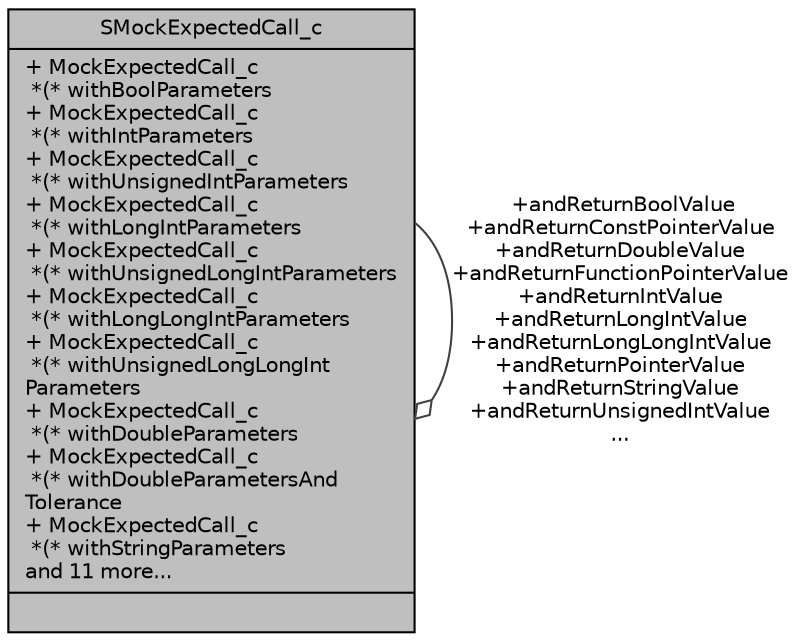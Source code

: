 digraph "SMockExpectedCall_c"
{
 // LATEX_PDF_SIZE
  edge [fontname="Helvetica",fontsize="10",labelfontname="Helvetica",labelfontsize="10"];
  node [fontname="Helvetica",fontsize="10",shape=record];
  Node1 [label="{SMockExpectedCall_c\n|+ MockExpectedCall_c\l *(* withBoolParameters\l+ MockExpectedCall_c\l *(* withIntParameters\l+ MockExpectedCall_c\l *(* withUnsignedIntParameters\l+ MockExpectedCall_c\l *(* withLongIntParameters\l+ MockExpectedCall_c\l *(* withUnsignedLongIntParameters\l+ MockExpectedCall_c\l *(* withLongLongIntParameters\l+ MockExpectedCall_c\l *(* withUnsignedLongLongInt\lParameters\l+ MockExpectedCall_c\l *(* withDoubleParameters\l+ MockExpectedCall_c\l *(* withDoubleParametersAnd\lTolerance\l+ MockExpectedCall_c\l *(* withStringParameters\land 11 more...\l|}",height=0.2,width=0.4,color="black", fillcolor="grey75", style="filled", fontcolor="black",tooltip=" "];
  Node1 -> Node1 [color="grey25",fontsize="10",style="solid",label=" +andReturnBoolValue\n+andReturnConstPointerValue\n+andReturnDoubleValue\n+andReturnFunctionPointerValue\n+andReturnIntValue\n+andReturnLongIntValue\n+andReturnLongLongIntValue\n+andReturnPointerValue\n+andReturnStringValue\n+andReturnUnsignedIntValue\n..." ,arrowhead="odiamond",fontname="Helvetica"];
}
